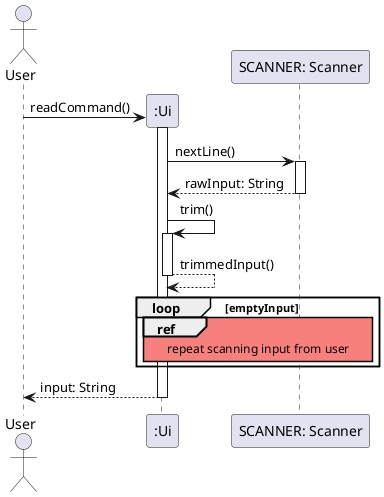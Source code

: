@startuml
''https://plantuml.com/sequence-diagram
skinparam sequenceReferenceBackgroundColor #f7807c
actor User
participant ":Ui" as ui
participant "SCANNER: Scanner" as scanner

create ui
User -> ui ++: readCommand()
ui -> scanner ++: nextLine()
ui <-- scanner --: rawInput: String
ui -> ui ++: trim()
ui --> ui --: trimmedInput()
loop emptyInput
    ref over ui, scanner
        repeat scanning input from user
    end ref
end
User <-- ui --: input: String
@enduml